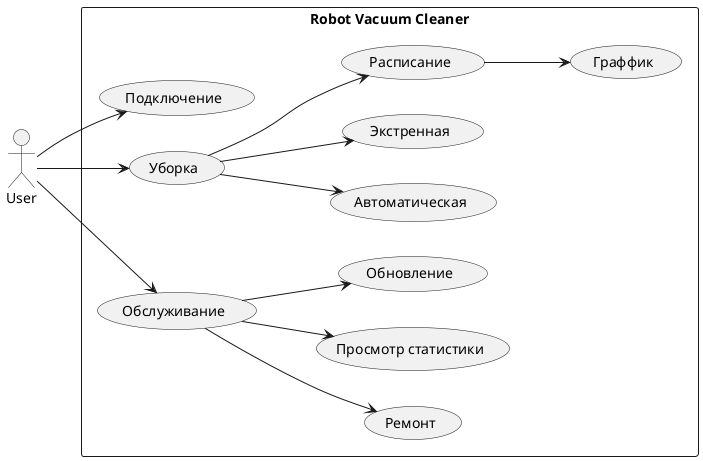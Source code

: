 @startuml

left to right direction



rectangle "Robot Vacuum Cleaner" as Robot {
  usecase "Подключение" as Start


  usecase "Уборка" as Cleaning
  usecase "Автоматическая" as auto
  usecase "Экстренная" as express
  usecase "Расписание" as Schedule
  usecase "Граффик" as graff



  usecase "Обслуживание" as Service
  usecase "Ремонт" as Service1
  usecase "Просмотр статистики" as Service2
  usecase "Обновление" as Service3
}

User --> Start
User --> Cleaning
User --> Service


Cleaning --> express
Cleaning --> auto
Cleaning --> Schedule

Schedule --> graff

Service --> Service1
Service --> Service2
Service --> Service3



@enduml
